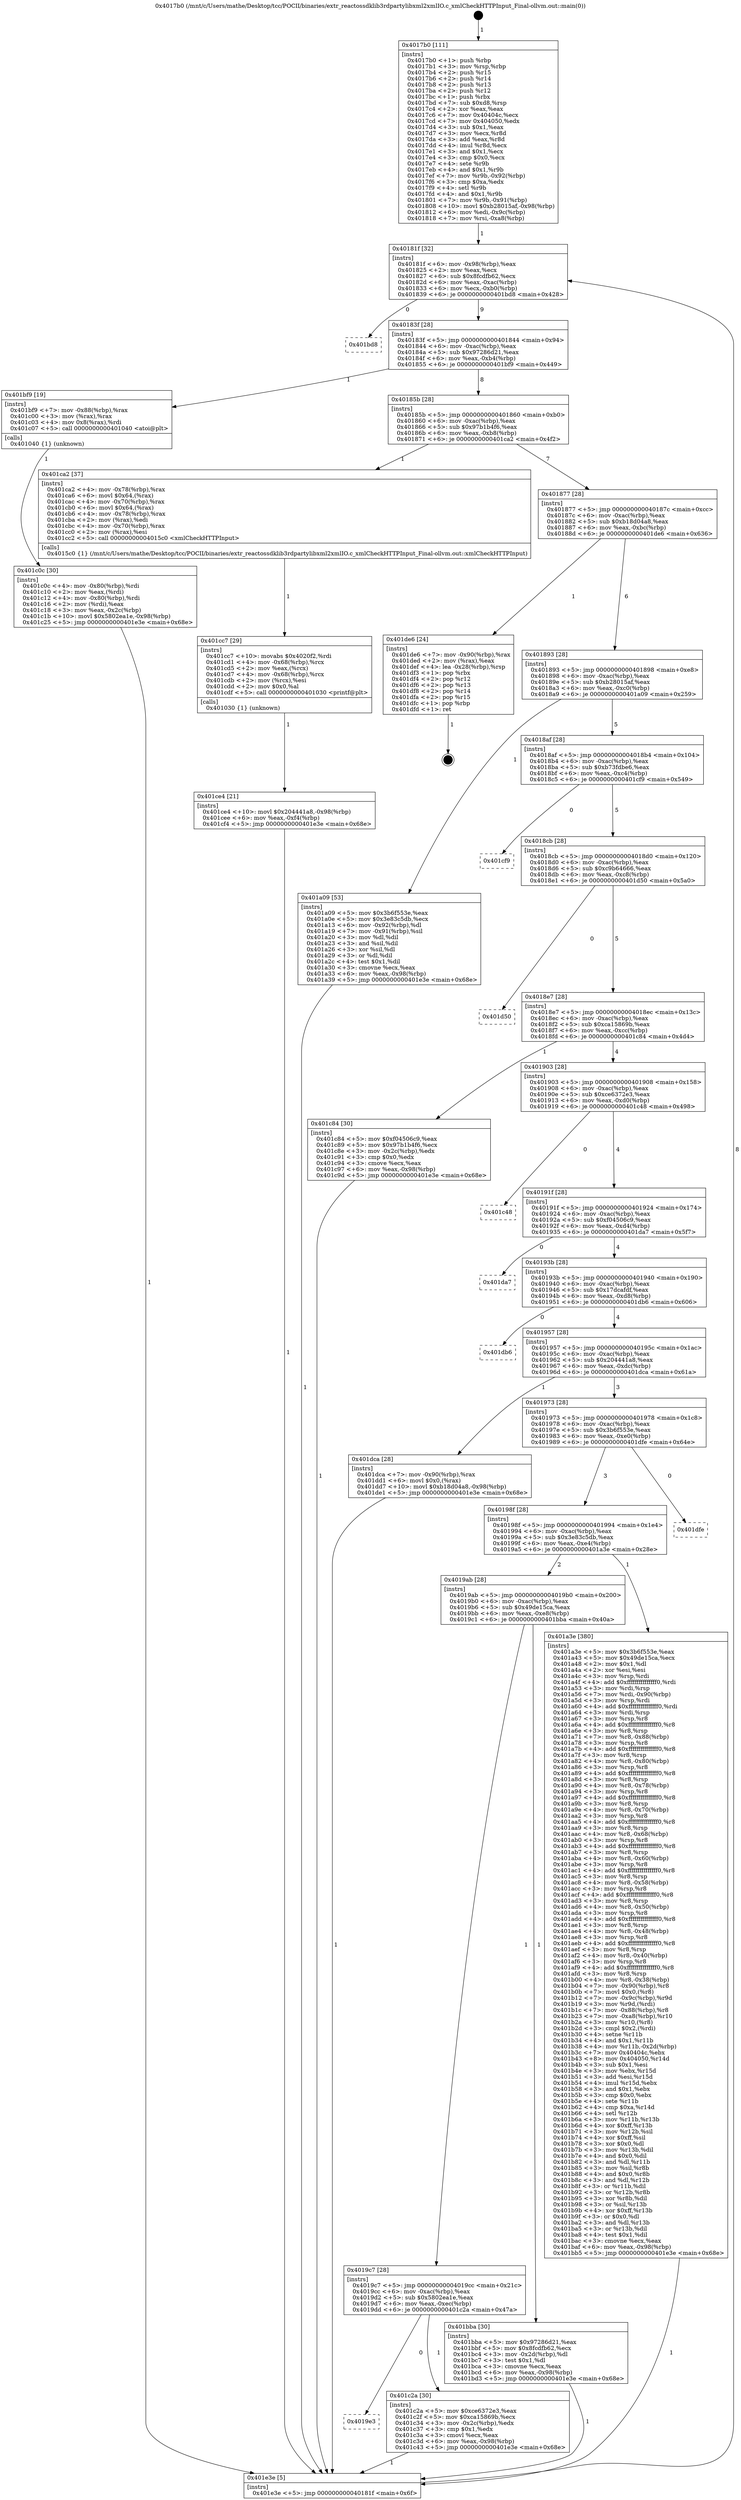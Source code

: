 digraph "0x4017b0" {
  label = "0x4017b0 (/mnt/c/Users/mathe/Desktop/tcc/POCII/binaries/extr_reactossdklib3rdpartylibxml2xmlIO.c_xmlCheckHTTPInput_Final-ollvm.out::main(0))"
  labelloc = "t"
  node[shape=record]

  Entry [label="",width=0.3,height=0.3,shape=circle,fillcolor=black,style=filled]
  "0x40181f" [label="{
     0x40181f [32]\l
     | [instrs]\l
     &nbsp;&nbsp;0x40181f \<+6\>: mov -0x98(%rbp),%eax\l
     &nbsp;&nbsp;0x401825 \<+2\>: mov %eax,%ecx\l
     &nbsp;&nbsp;0x401827 \<+6\>: sub $0x8fcdfb62,%ecx\l
     &nbsp;&nbsp;0x40182d \<+6\>: mov %eax,-0xac(%rbp)\l
     &nbsp;&nbsp;0x401833 \<+6\>: mov %ecx,-0xb0(%rbp)\l
     &nbsp;&nbsp;0x401839 \<+6\>: je 0000000000401bd8 \<main+0x428\>\l
  }"]
  "0x401bd8" [label="{
     0x401bd8\l
  }", style=dashed]
  "0x40183f" [label="{
     0x40183f [28]\l
     | [instrs]\l
     &nbsp;&nbsp;0x40183f \<+5\>: jmp 0000000000401844 \<main+0x94\>\l
     &nbsp;&nbsp;0x401844 \<+6\>: mov -0xac(%rbp),%eax\l
     &nbsp;&nbsp;0x40184a \<+5\>: sub $0x97286d21,%eax\l
     &nbsp;&nbsp;0x40184f \<+6\>: mov %eax,-0xb4(%rbp)\l
     &nbsp;&nbsp;0x401855 \<+6\>: je 0000000000401bf9 \<main+0x449\>\l
  }"]
  Exit [label="",width=0.3,height=0.3,shape=circle,fillcolor=black,style=filled,peripheries=2]
  "0x401bf9" [label="{
     0x401bf9 [19]\l
     | [instrs]\l
     &nbsp;&nbsp;0x401bf9 \<+7\>: mov -0x88(%rbp),%rax\l
     &nbsp;&nbsp;0x401c00 \<+3\>: mov (%rax),%rax\l
     &nbsp;&nbsp;0x401c03 \<+4\>: mov 0x8(%rax),%rdi\l
     &nbsp;&nbsp;0x401c07 \<+5\>: call 0000000000401040 \<atoi@plt\>\l
     | [calls]\l
     &nbsp;&nbsp;0x401040 \{1\} (unknown)\l
  }"]
  "0x40185b" [label="{
     0x40185b [28]\l
     | [instrs]\l
     &nbsp;&nbsp;0x40185b \<+5\>: jmp 0000000000401860 \<main+0xb0\>\l
     &nbsp;&nbsp;0x401860 \<+6\>: mov -0xac(%rbp),%eax\l
     &nbsp;&nbsp;0x401866 \<+5\>: sub $0x97b1b4f6,%eax\l
     &nbsp;&nbsp;0x40186b \<+6\>: mov %eax,-0xb8(%rbp)\l
     &nbsp;&nbsp;0x401871 \<+6\>: je 0000000000401ca2 \<main+0x4f2\>\l
  }"]
  "0x401ce4" [label="{
     0x401ce4 [21]\l
     | [instrs]\l
     &nbsp;&nbsp;0x401ce4 \<+10\>: movl $0x204441a8,-0x98(%rbp)\l
     &nbsp;&nbsp;0x401cee \<+6\>: mov %eax,-0xf4(%rbp)\l
     &nbsp;&nbsp;0x401cf4 \<+5\>: jmp 0000000000401e3e \<main+0x68e\>\l
  }"]
  "0x401ca2" [label="{
     0x401ca2 [37]\l
     | [instrs]\l
     &nbsp;&nbsp;0x401ca2 \<+4\>: mov -0x78(%rbp),%rax\l
     &nbsp;&nbsp;0x401ca6 \<+6\>: movl $0x64,(%rax)\l
     &nbsp;&nbsp;0x401cac \<+4\>: mov -0x70(%rbp),%rax\l
     &nbsp;&nbsp;0x401cb0 \<+6\>: movl $0x64,(%rax)\l
     &nbsp;&nbsp;0x401cb6 \<+4\>: mov -0x78(%rbp),%rax\l
     &nbsp;&nbsp;0x401cba \<+2\>: mov (%rax),%edi\l
     &nbsp;&nbsp;0x401cbc \<+4\>: mov -0x70(%rbp),%rax\l
     &nbsp;&nbsp;0x401cc0 \<+2\>: mov (%rax),%esi\l
     &nbsp;&nbsp;0x401cc2 \<+5\>: call 00000000004015c0 \<xmlCheckHTTPInput\>\l
     | [calls]\l
     &nbsp;&nbsp;0x4015c0 \{1\} (/mnt/c/Users/mathe/Desktop/tcc/POCII/binaries/extr_reactossdklib3rdpartylibxml2xmlIO.c_xmlCheckHTTPInput_Final-ollvm.out::xmlCheckHTTPInput)\l
  }"]
  "0x401877" [label="{
     0x401877 [28]\l
     | [instrs]\l
     &nbsp;&nbsp;0x401877 \<+5\>: jmp 000000000040187c \<main+0xcc\>\l
     &nbsp;&nbsp;0x40187c \<+6\>: mov -0xac(%rbp),%eax\l
     &nbsp;&nbsp;0x401882 \<+5\>: sub $0xb18d04a8,%eax\l
     &nbsp;&nbsp;0x401887 \<+6\>: mov %eax,-0xbc(%rbp)\l
     &nbsp;&nbsp;0x40188d \<+6\>: je 0000000000401de6 \<main+0x636\>\l
  }"]
  "0x401cc7" [label="{
     0x401cc7 [29]\l
     | [instrs]\l
     &nbsp;&nbsp;0x401cc7 \<+10\>: movabs $0x4020f2,%rdi\l
     &nbsp;&nbsp;0x401cd1 \<+4\>: mov -0x68(%rbp),%rcx\l
     &nbsp;&nbsp;0x401cd5 \<+2\>: mov %eax,(%rcx)\l
     &nbsp;&nbsp;0x401cd7 \<+4\>: mov -0x68(%rbp),%rcx\l
     &nbsp;&nbsp;0x401cdb \<+2\>: mov (%rcx),%esi\l
     &nbsp;&nbsp;0x401cdd \<+2\>: mov $0x0,%al\l
     &nbsp;&nbsp;0x401cdf \<+5\>: call 0000000000401030 \<printf@plt\>\l
     | [calls]\l
     &nbsp;&nbsp;0x401030 \{1\} (unknown)\l
  }"]
  "0x401de6" [label="{
     0x401de6 [24]\l
     | [instrs]\l
     &nbsp;&nbsp;0x401de6 \<+7\>: mov -0x90(%rbp),%rax\l
     &nbsp;&nbsp;0x401ded \<+2\>: mov (%rax),%eax\l
     &nbsp;&nbsp;0x401def \<+4\>: lea -0x28(%rbp),%rsp\l
     &nbsp;&nbsp;0x401df3 \<+1\>: pop %rbx\l
     &nbsp;&nbsp;0x401df4 \<+2\>: pop %r12\l
     &nbsp;&nbsp;0x401df6 \<+2\>: pop %r13\l
     &nbsp;&nbsp;0x401df8 \<+2\>: pop %r14\l
     &nbsp;&nbsp;0x401dfa \<+2\>: pop %r15\l
     &nbsp;&nbsp;0x401dfc \<+1\>: pop %rbp\l
     &nbsp;&nbsp;0x401dfd \<+1\>: ret\l
  }"]
  "0x401893" [label="{
     0x401893 [28]\l
     | [instrs]\l
     &nbsp;&nbsp;0x401893 \<+5\>: jmp 0000000000401898 \<main+0xe8\>\l
     &nbsp;&nbsp;0x401898 \<+6\>: mov -0xac(%rbp),%eax\l
     &nbsp;&nbsp;0x40189e \<+5\>: sub $0xb28015af,%eax\l
     &nbsp;&nbsp;0x4018a3 \<+6\>: mov %eax,-0xc0(%rbp)\l
     &nbsp;&nbsp;0x4018a9 \<+6\>: je 0000000000401a09 \<main+0x259\>\l
  }"]
  "0x4019e3" [label="{
     0x4019e3\l
  }", style=dashed]
  "0x401a09" [label="{
     0x401a09 [53]\l
     | [instrs]\l
     &nbsp;&nbsp;0x401a09 \<+5\>: mov $0x3b6f553e,%eax\l
     &nbsp;&nbsp;0x401a0e \<+5\>: mov $0x3e83c5db,%ecx\l
     &nbsp;&nbsp;0x401a13 \<+6\>: mov -0x92(%rbp),%dl\l
     &nbsp;&nbsp;0x401a19 \<+7\>: mov -0x91(%rbp),%sil\l
     &nbsp;&nbsp;0x401a20 \<+3\>: mov %dl,%dil\l
     &nbsp;&nbsp;0x401a23 \<+3\>: and %sil,%dil\l
     &nbsp;&nbsp;0x401a26 \<+3\>: xor %sil,%dl\l
     &nbsp;&nbsp;0x401a29 \<+3\>: or %dl,%dil\l
     &nbsp;&nbsp;0x401a2c \<+4\>: test $0x1,%dil\l
     &nbsp;&nbsp;0x401a30 \<+3\>: cmovne %ecx,%eax\l
     &nbsp;&nbsp;0x401a33 \<+6\>: mov %eax,-0x98(%rbp)\l
     &nbsp;&nbsp;0x401a39 \<+5\>: jmp 0000000000401e3e \<main+0x68e\>\l
  }"]
  "0x4018af" [label="{
     0x4018af [28]\l
     | [instrs]\l
     &nbsp;&nbsp;0x4018af \<+5\>: jmp 00000000004018b4 \<main+0x104\>\l
     &nbsp;&nbsp;0x4018b4 \<+6\>: mov -0xac(%rbp),%eax\l
     &nbsp;&nbsp;0x4018ba \<+5\>: sub $0xb73fdbe6,%eax\l
     &nbsp;&nbsp;0x4018bf \<+6\>: mov %eax,-0xc4(%rbp)\l
     &nbsp;&nbsp;0x4018c5 \<+6\>: je 0000000000401cf9 \<main+0x549\>\l
  }"]
  "0x401e3e" [label="{
     0x401e3e [5]\l
     | [instrs]\l
     &nbsp;&nbsp;0x401e3e \<+5\>: jmp 000000000040181f \<main+0x6f\>\l
  }"]
  "0x4017b0" [label="{
     0x4017b0 [111]\l
     | [instrs]\l
     &nbsp;&nbsp;0x4017b0 \<+1\>: push %rbp\l
     &nbsp;&nbsp;0x4017b1 \<+3\>: mov %rsp,%rbp\l
     &nbsp;&nbsp;0x4017b4 \<+2\>: push %r15\l
     &nbsp;&nbsp;0x4017b6 \<+2\>: push %r14\l
     &nbsp;&nbsp;0x4017b8 \<+2\>: push %r13\l
     &nbsp;&nbsp;0x4017ba \<+2\>: push %r12\l
     &nbsp;&nbsp;0x4017bc \<+1\>: push %rbx\l
     &nbsp;&nbsp;0x4017bd \<+7\>: sub $0xd8,%rsp\l
     &nbsp;&nbsp;0x4017c4 \<+2\>: xor %eax,%eax\l
     &nbsp;&nbsp;0x4017c6 \<+7\>: mov 0x40404c,%ecx\l
     &nbsp;&nbsp;0x4017cd \<+7\>: mov 0x404050,%edx\l
     &nbsp;&nbsp;0x4017d4 \<+3\>: sub $0x1,%eax\l
     &nbsp;&nbsp;0x4017d7 \<+3\>: mov %ecx,%r8d\l
     &nbsp;&nbsp;0x4017da \<+3\>: add %eax,%r8d\l
     &nbsp;&nbsp;0x4017dd \<+4\>: imul %r8d,%ecx\l
     &nbsp;&nbsp;0x4017e1 \<+3\>: and $0x1,%ecx\l
     &nbsp;&nbsp;0x4017e4 \<+3\>: cmp $0x0,%ecx\l
     &nbsp;&nbsp;0x4017e7 \<+4\>: sete %r9b\l
     &nbsp;&nbsp;0x4017eb \<+4\>: and $0x1,%r9b\l
     &nbsp;&nbsp;0x4017ef \<+7\>: mov %r9b,-0x92(%rbp)\l
     &nbsp;&nbsp;0x4017f6 \<+3\>: cmp $0xa,%edx\l
     &nbsp;&nbsp;0x4017f9 \<+4\>: setl %r9b\l
     &nbsp;&nbsp;0x4017fd \<+4\>: and $0x1,%r9b\l
     &nbsp;&nbsp;0x401801 \<+7\>: mov %r9b,-0x91(%rbp)\l
     &nbsp;&nbsp;0x401808 \<+10\>: movl $0xb28015af,-0x98(%rbp)\l
     &nbsp;&nbsp;0x401812 \<+6\>: mov %edi,-0x9c(%rbp)\l
     &nbsp;&nbsp;0x401818 \<+7\>: mov %rsi,-0xa8(%rbp)\l
  }"]
  "0x401c2a" [label="{
     0x401c2a [30]\l
     | [instrs]\l
     &nbsp;&nbsp;0x401c2a \<+5\>: mov $0xce6372e3,%eax\l
     &nbsp;&nbsp;0x401c2f \<+5\>: mov $0xca15869b,%ecx\l
     &nbsp;&nbsp;0x401c34 \<+3\>: mov -0x2c(%rbp),%edx\l
     &nbsp;&nbsp;0x401c37 \<+3\>: cmp $0x1,%edx\l
     &nbsp;&nbsp;0x401c3a \<+3\>: cmovl %ecx,%eax\l
     &nbsp;&nbsp;0x401c3d \<+6\>: mov %eax,-0x98(%rbp)\l
     &nbsp;&nbsp;0x401c43 \<+5\>: jmp 0000000000401e3e \<main+0x68e\>\l
  }"]
  "0x401cf9" [label="{
     0x401cf9\l
  }", style=dashed]
  "0x4018cb" [label="{
     0x4018cb [28]\l
     | [instrs]\l
     &nbsp;&nbsp;0x4018cb \<+5\>: jmp 00000000004018d0 \<main+0x120\>\l
     &nbsp;&nbsp;0x4018d0 \<+6\>: mov -0xac(%rbp),%eax\l
     &nbsp;&nbsp;0x4018d6 \<+5\>: sub $0xc9b64666,%eax\l
     &nbsp;&nbsp;0x4018db \<+6\>: mov %eax,-0xc8(%rbp)\l
     &nbsp;&nbsp;0x4018e1 \<+6\>: je 0000000000401d50 \<main+0x5a0\>\l
  }"]
  "0x401c0c" [label="{
     0x401c0c [30]\l
     | [instrs]\l
     &nbsp;&nbsp;0x401c0c \<+4\>: mov -0x80(%rbp),%rdi\l
     &nbsp;&nbsp;0x401c10 \<+2\>: mov %eax,(%rdi)\l
     &nbsp;&nbsp;0x401c12 \<+4\>: mov -0x80(%rbp),%rdi\l
     &nbsp;&nbsp;0x401c16 \<+2\>: mov (%rdi),%eax\l
     &nbsp;&nbsp;0x401c18 \<+3\>: mov %eax,-0x2c(%rbp)\l
     &nbsp;&nbsp;0x401c1b \<+10\>: movl $0x5802ea1e,-0x98(%rbp)\l
     &nbsp;&nbsp;0x401c25 \<+5\>: jmp 0000000000401e3e \<main+0x68e\>\l
  }"]
  "0x401d50" [label="{
     0x401d50\l
  }", style=dashed]
  "0x4018e7" [label="{
     0x4018e7 [28]\l
     | [instrs]\l
     &nbsp;&nbsp;0x4018e7 \<+5\>: jmp 00000000004018ec \<main+0x13c\>\l
     &nbsp;&nbsp;0x4018ec \<+6\>: mov -0xac(%rbp),%eax\l
     &nbsp;&nbsp;0x4018f2 \<+5\>: sub $0xca15869b,%eax\l
     &nbsp;&nbsp;0x4018f7 \<+6\>: mov %eax,-0xcc(%rbp)\l
     &nbsp;&nbsp;0x4018fd \<+6\>: je 0000000000401c84 \<main+0x4d4\>\l
  }"]
  "0x4019c7" [label="{
     0x4019c7 [28]\l
     | [instrs]\l
     &nbsp;&nbsp;0x4019c7 \<+5\>: jmp 00000000004019cc \<main+0x21c\>\l
     &nbsp;&nbsp;0x4019cc \<+6\>: mov -0xac(%rbp),%eax\l
     &nbsp;&nbsp;0x4019d2 \<+5\>: sub $0x5802ea1e,%eax\l
     &nbsp;&nbsp;0x4019d7 \<+6\>: mov %eax,-0xec(%rbp)\l
     &nbsp;&nbsp;0x4019dd \<+6\>: je 0000000000401c2a \<main+0x47a\>\l
  }"]
  "0x401c84" [label="{
     0x401c84 [30]\l
     | [instrs]\l
     &nbsp;&nbsp;0x401c84 \<+5\>: mov $0xf04506c9,%eax\l
     &nbsp;&nbsp;0x401c89 \<+5\>: mov $0x97b1b4f6,%ecx\l
     &nbsp;&nbsp;0x401c8e \<+3\>: mov -0x2c(%rbp),%edx\l
     &nbsp;&nbsp;0x401c91 \<+3\>: cmp $0x0,%edx\l
     &nbsp;&nbsp;0x401c94 \<+3\>: cmove %ecx,%eax\l
     &nbsp;&nbsp;0x401c97 \<+6\>: mov %eax,-0x98(%rbp)\l
     &nbsp;&nbsp;0x401c9d \<+5\>: jmp 0000000000401e3e \<main+0x68e\>\l
  }"]
  "0x401903" [label="{
     0x401903 [28]\l
     | [instrs]\l
     &nbsp;&nbsp;0x401903 \<+5\>: jmp 0000000000401908 \<main+0x158\>\l
     &nbsp;&nbsp;0x401908 \<+6\>: mov -0xac(%rbp),%eax\l
     &nbsp;&nbsp;0x40190e \<+5\>: sub $0xce6372e3,%eax\l
     &nbsp;&nbsp;0x401913 \<+6\>: mov %eax,-0xd0(%rbp)\l
     &nbsp;&nbsp;0x401919 \<+6\>: je 0000000000401c48 \<main+0x498\>\l
  }"]
  "0x401bba" [label="{
     0x401bba [30]\l
     | [instrs]\l
     &nbsp;&nbsp;0x401bba \<+5\>: mov $0x97286d21,%eax\l
     &nbsp;&nbsp;0x401bbf \<+5\>: mov $0x8fcdfb62,%ecx\l
     &nbsp;&nbsp;0x401bc4 \<+3\>: mov -0x2d(%rbp),%dl\l
     &nbsp;&nbsp;0x401bc7 \<+3\>: test $0x1,%dl\l
     &nbsp;&nbsp;0x401bca \<+3\>: cmovne %ecx,%eax\l
     &nbsp;&nbsp;0x401bcd \<+6\>: mov %eax,-0x98(%rbp)\l
     &nbsp;&nbsp;0x401bd3 \<+5\>: jmp 0000000000401e3e \<main+0x68e\>\l
  }"]
  "0x401c48" [label="{
     0x401c48\l
  }", style=dashed]
  "0x40191f" [label="{
     0x40191f [28]\l
     | [instrs]\l
     &nbsp;&nbsp;0x40191f \<+5\>: jmp 0000000000401924 \<main+0x174\>\l
     &nbsp;&nbsp;0x401924 \<+6\>: mov -0xac(%rbp),%eax\l
     &nbsp;&nbsp;0x40192a \<+5\>: sub $0xf04506c9,%eax\l
     &nbsp;&nbsp;0x40192f \<+6\>: mov %eax,-0xd4(%rbp)\l
     &nbsp;&nbsp;0x401935 \<+6\>: je 0000000000401da7 \<main+0x5f7\>\l
  }"]
  "0x4019ab" [label="{
     0x4019ab [28]\l
     | [instrs]\l
     &nbsp;&nbsp;0x4019ab \<+5\>: jmp 00000000004019b0 \<main+0x200\>\l
     &nbsp;&nbsp;0x4019b0 \<+6\>: mov -0xac(%rbp),%eax\l
     &nbsp;&nbsp;0x4019b6 \<+5\>: sub $0x49de15ca,%eax\l
     &nbsp;&nbsp;0x4019bb \<+6\>: mov %eax,-0xe8(%rbp)\l
     &nbsp;&nbsp;0x4019c1 \<+6\>: je 0000000000401bba \<main+0x40a\>\l
  }"]
  "0x401da7" [label="{
     0x401da7\l
  }", style=dashed]
  "0x40193b" [label="{
     0x40193b [28]\l
     | [instrs]\l
     &nbsp;&nbsp;0x40193b \<+5\>: jmp 0000000000401940 \<main+0x190\>\l
     &nbsp;&nbsp;0x401940 \<+6\>: mov -0xac(%rbp),%eax\l
     &nbsp;&nbsp;0x401946 \<+5\>: sub $0x17dcafdf,%eax\l
     &nbsp;&nbsp;0x40194b \<+6\>: mov %eax,-0xd8(%rbp)\l
     &nbsp;&nbsp;0x401951 \<+6\>: je 0000000000401db6 \<main+0x606\>\l
  }"]
  "0x401a3e" [label="{
     0x401a3e [380]\l
     | [instrs]\l
     &nbsp;&nbsp;0x401a3e \<+5\>: mov $0x3b6f553e,%eax\l
     &nbsp;&nbsp;0x401a43 \<+5\>: mov $0x49de15ca,%ecx\l
     &nbsp;&nbsp;0x401a48 \<+2\>: mov $0x1,%dl\l
     &nbsp;&nbsp;0x401a4a \<+2\>: xor %esi,%esi\l
     &nbsp;&nbsp;0x401a4c \<+3\>: mov %rsp,%rdi\l
     &nbsp;&nbsp;0x401a4f \<+4\>: add $0xfffffffffffffff0,%rdi\l
     &nbsp;&nbsp;0x401a53 \<+3\>: mov %rdi,%rsp\l
     &nbsp;&nbsp;0x401a56 \<+7\>: mov %rdi,-0x90(%rbp)\l
     &nbsp;&nbsp;0x401a5d \<+3\>: mov %rsp,%rdi\l
     &nbsp;&nbsp;0x401a60 \<+4\>: add $0xfffffffffffffff0,%rdi\l
     &nbsp;&nbsp;0x401a64 \<+3\>: mov %rdi,%rsp\l
     &nbsp;&nbsp;0x401a67 \<+3\>: mov %rsp,%r8\l
     &nbsp;&nbsp;0x401a6a \<+4\>: add $0xfffffffffffffff0,%r8\l
     &nbsp;&nbsp;0x401a6e \<+3\>: mov %r8,%rsp\l
     &nbsp;&nbsp;0x401a71 \<+7\>: mov %r8,-0x88(%rbp)\l
     &nbsp;&nbsp;0x401a78 \<+3\>: mov %rsp,%r8\l
     &nbsp;&nbsp;0x401a7b \<+4\>: add $0xfffffffffffffff0,%r8\l
     &nbsp;&nbsp;0x401a7f \<+3\>: mov %r8,%rsp\l
     &nbsp;&nbsp;0x401a82 \<+4\>: mov %r8,-0x80(%rbp)\l
     &nbsp;&nbsp;0x401a86 \<+3\>: mov %rsp,%r8\l
     &nbsp;&nbsp;0x401a89 \<+4\>: add $0xfffffffffffffff0,%r8\l
     &nbsp;&nbsp;0x401a8d \<+3\>: mov %r8,%rsp\l
     &nbsp;&nbsp;0x401a90 \<+4\>: mov %r8,-0x78(%rbp)\l
     &nbsp;&nbsp;0x401a94 \<+3\>: mov %rsp,%r8\l
     &nbsp;&nbsp;0x401a97 \<+4\>: add $0xfffffffffffffff0,%r8\l
     &nbsp;&nbsp;0x401a9b \<+3\>: mov %r8,%rsp\l
     &nbsp;&nbsp;0x401a9e \<+4\>: mov %r8,-0x70(%rbp)\l
     &nbsp;&nbsp;0x401aa2 \<+3\>: mov %rsp,%r8\l
     &nbsp;&nbsp;0x401aa5 \<+4\>: add $0xfffffffffffffff0,%r8\l
     &nbsp;&nbsp;0x401aa9 \<+3\>: mov %r8,%rsp\l
     &nbsp;&nbsp;0x401aac \<+4\>: mov %r8,-0x68(%rbp)\l
     &nbsp;&nbsp;0x401ab0 \<+3\>: mov %rsp,%r8\l
     &nbsp;&nbsp;0x401ab3 \<+4\>: add $0xfffffffffffffff0,%r8\l
     &nbsp;&nbsp;0x401ab7 \<+3\>: mov %r8,%rsp\l
     &nbsp;&nbsp;0x401aba \<+4\>: mov %r8,-0x60(%rbp)\l
     &nbsp;&nbsp;0x401abe \<+3\>: mov %rsp,%r8\l
     &nbsp;&nbsp;0x401ac1 \<+4\>: add $0xfffffffffffffff0,%r8\l
     &nbsp;&nbsp;0x401ac5 \<+3\>: mov %r8,%rsp\l
     &nbsp;&nbsp;0x401ac8 \<+4\>: mov %r8,-0x58(%rbp)\l
     &nbsp;&nbsp;0x401acc \<+3\>: mov %rsp,%r8\l
     &nbsp;&nbsp;0x401acf \<+4\>: add $0xfffffffffffffff0,%r8\l
     &nbsp;&nbsp;0x401ad3 \<+3\>: mov %r8,%rsp\l
     &nbsp;&nbsp;0x401ad6 \<+4\>: mov %r8,-0x50(%rbp)\l
     &nbsp;&nbsp;0x401ada \<+3\>: mov %rsp,%r8\l
     &nbsp;&nbsp;0x401add \<+4\>: add $0xfffffffffffffff0,%r8\l
     &nbsp;&nbsp;0x401ae1 \<+3\>: mov %r8,%rsp\l
     &nbsp;&nbsp;0x401ae4 \<+4\>: mov %r8,-0x48(%rbp)\l
     &nbsp;&nbsp;0x401ae8 \<+3\>: mov %rsp,%r8\l
     &nbsp;&nbsp;0x401aeb \<+4\>: add $0xfffffffffffffff0,%r8\l
     &nbsp;&nbsp;0x401aef \<+3\>: mov %r8,%rsp\l
     &nbsp;&nbsp;0x401af2 \<+4\>: mov %r8,-0x40(%rbp)\l
     &nbsp;&nbsp;0x401af6 \<+3\>: mov %rsp,%r8\l
     &nbsp;&nbsp;0x401af9 \<+4\>: add $0xfffffffffffffff0,%r8\l
     &nbsp;&nbsp;0x401afd \<+3\>: mov %r8,%rsp\l
     &nbsp;&nbsp;0x401b00 \<+4\>: mov %r8,-0x38(%rbp)\l
     &nbsp;&nbsp;0x401b04 \<+7\>: mov -0x90(%rbp),%r8\l
     &nbsp;&nbsp;0x401b0b \<+7\>: movl $0x0,(%r8)\l
     &nbsp;&nbsp;0x401b12 \<+7\>: mov -0x9c(%rbp),%r9d\l
     &nbsp;&nbsp;0x401b19 \<+3\>: mov %r9d,(%rdi)\l
     &nbsp;&nbsp;0x401b1c \<+7\>: mov -0x88(%rbp),%r8\l
     &nbsp;&nbsp;0x401b23 \<+7\>: mov -0xa8(%rbp),%r10\l
     &nbsp;&nbsp;0x401b2a \<+3\>: mov %r10,(%r8)\l
     &nbsp;&nbsp;0x401b2d \<+3\>: cmpl $0x2,(%rdi)\l
     &nbsp;&nbsp;0x401b30 \<+4\>: setne %r11b\l
     &nbsp;&nbsp;0x401b34 \<+4\>: and $0x1,%r11b\l
     &nbsp;&nbsp;0x401b38 \<+4\>: mov %r11b,-0x2d(%rbp)\l
     &nbsp;&nbsp;0x401b3c \<+7\>: mov 0x40404c,%ebx\l
     &nbsp;&nbsp;0x401b43 \<+8\>: mov 0x404050,%r14d\l
     &nbsp;&nbsp;0x401b4b \<+3\>: sub $0x1,%esi\l
     &nbsp;&nbsp;0x401b4e \<+3\>: mov %ebx,%r15d\l
     &nbsp;&nbsp;0x401b51 \<+3\>: add %esi,%r15d\l
     &nbsp;&nbsp;0x401b54 \<+4\>: imul %r15d,%ebx\l
     &nbsp;&nbsp;0x401b58 \<+3\>: and $0x1,%ebx\l
     &nbsp;&nbsp;0x401b5b \<+3\>: cmp $0x0,%ebx\l
     &nbsp;&nbsp;0x401b5e \<+4\>: sete %r11b\l
     &nbsp;&nbsp;0x401b62 \<+4\>: cmp $0xa,%r14d\l
     &nbsp;&nbsp;0x401b66 \<+4\>: setl %r12b\l
     &nbsp;&nbsp;0x401b6a \<+3\>: mov %r11b,%r13b\l
     &nbsp;&nbsp;0x401b6d \<+4\>: xor $0xff,%r13b\l
     &nbsp;&nbsp;0x401b71 \<+3\>: mov %r12b,%sil\l
     &nbsp;&nbsp;0x401b74 \<+4\>: xor $0xff,%sil\l
     &nbsp;&nbsp;0x401b78 \<+3\>: xor $0x0,%dl\l
     &nbsp;&nbsp;0x401b7b \<+3\>: mov %r13b,%dil\l
     &nbsp;&nbsp;0x401b7e \<+4\>: and $0x0,%dil\l
     &nbsp;&nbsp;0x401b82 \<+3\>: and %dl,%r11b\l
     &nbsp;&nbsp;0x401b85 \<+3\>: mov %sil,%r8b\l
     &nbsp;&nbsp;0x401b88 \<+4\>: and $0x0,%r8b\l
     &nbsp;&nbsp;0x401b8c \<+3\>: and %dl,%r12b\l
     &nbsp;&nbsp;0x401b8f \<+3\>: or %r11b,%dil\l
     &nbsp;&nbsp;0x401b92 \<+3\>: or %r12b,%r8b\l
     &nbsp;&nbsp;0x401b95 \<+3\>: xor %r8b,%dil\l
     &nbsp;&nbsp;0x401b98 \<+3\>: or %sil,%r13b\l
     &nbsp;&nbsp;0x401b9b \<+4\>: xor $0xff,%r13b\l
     &nbsp;&nbsp;0x401b9f \<+3\>: or $0x0,%dl\l
     &nbsp;&nbsp;0x401ba2 \<+3\>: and %dl,%r13b\l
     &nbsp;&nbsp;0x401ba5 \<+3\>: or %r13b,%dil\l
     &nbsp;&nbsp;0x401ba8 \<+4\>: test $0x1,%dil\l
     &nbsp;&nbsp;0x401bac \<+3\>: cmovne %ecx,%eax\l
     &nbsp;&nbsp;0x401baf \<+6\>: mov %eax,-0x98(%rbp)\l
     &nbsp;&nbsp;0x401bb5 \<+5\>: jmp 0000000000401e3e \<main+0x68e\>\l
  }"]
  "0x401db6" [label="{
     0x401db6\l
  }", style=dashed]
  "0x401957" [label="{
     0x401957 [28]\l
     | [instrs]\l
     &nbsp;&nbsp;0x401957 \<+5\>: jmp 000000000040195c \<main+0x1ac\>\l
     &nbsp;&nbsp;0x40195c \<+6\>: mov -0xac(%rbp),%eax\l
     &nbsp;&nbsp;0x401962 \<+5\>: sub $0x204441a8,%eax\l
     &nbsp;&nbsp;0x401967 \<+6\>: mov %eax,-0xdc(%rbp)\l
     &nbsp;&nbsp;0x40196d \<+6\>: je 0000000000401dca \<main+0x61a\>\l
  }"]
  "0x40198f" [label="{
     0x40198f [28]\l
     | [instrs]\l
     &nbsp;&nbsp;0x40198f \<+5\>: jmp 0000000000401994 \<main+0x1e4\>\l
     &nbsp;&nbsp;0x401994 \<+6\>: mov -0xac(%rbp),%eax\l
     &nbsp;&nbsp;0x40199a \<+5\>: sub $0x3e83c5db,%eax\l
     &nbsp;&nbsp;0x40199f \<+6\>: mov %eax,-0xe4(%rbp)\l
     &nbsp;&nbsp;0x4019a5 \<+6\>: je 0000000000401a3e \<main+0x28e\>\l
  }"]
  "0x401dca" [label="{
     0x401dca [28]\l
     | [instrs]\l
     &nbsp;&nbsp;0x401dca \<+7\>: mov -0x90(%rbp),%rax\l
     &nbsp;&nbsp;0x401dd1 \<+6\>: movl $0x0,(%rax)\l
     &nbsp;&nbsp;0x401dd7 \<+10\>: movl $0xb18d04a8,-0x98(%rbp)\l
     &nbsp;&nbsp;0x401de1 \<+5\>: jmp 0000000000401e3e \<main+0x68e\>\l
  }"]
  "0x401973" [label="{
     0x401973 [28]\l
     | [instrs]\l
     &nbsp;&nbsp;0x401973 \<+5\>: jmp 0000000000401978 \<main+0x1c8\>\l
     &nbsp;&nbsp;0x401978 \<+6\>: mov -0xac(%rbp),%eax\l
     &nbsp;&nbsp;0x40197e \<+5\>: sub $0x3b6f553e,%eax\l
     &nbsp;&nbsp;0x401983 \<+6\>: mov %eax,-0xe0(%rbp)\l
     &nbsp;&nbsp;0x401989 \<+6\>: je 0000000000401dfe \<main+0x64e\>\l
  }"]
  "0x401dfe" [label="{
     0x401dfe\l
  }", style=dashed]
  Entry -> "0x4017b0" [label=" 1"]
  "0x40181f" -> "0x401bd8" [label=" 0"]
  "0x40181f" -> "0x40183f" [label=" 9"]
  "0x401de6" -> Exit [label=" 1"]
  "0x40183f" -> "0x401bf9" [label=" 1"]
  "0x40183f" -> "0x40185b" [label=" 8"]
  "0x401dca" -> "0x401e3e" [label=" 1"]
  "0x40185b" -> "0x401ca2" [label=" 1"]
  "0x40185b" -> "0x401877" [label=" 7"]
  "0x401ce4" -> "0x401e3e" [label=" 1"]
  "0x401877" -> "0x401de6" [label=" 1"]
  "0x401877" -> "0x401893" [label=" 6"]
  "0x401cc7" -> "0x401ce4" [label=" 1"]
  "0x401893" -> "0x401a09" [label=" 1"]
  "0x401893" -> "0x4018af" [label=" 5"]
  "0x401a09" -> "0x401e3e" [label=" 1"]
  "0x4017b0" -> "0x40181f" [label=" 1"]
  "0x401e3e" -> "0x40181f" [label=" 8"]
  "0x401ca2" -> "0x401cc7" [label=" 1"]
  "0x4018af" -> "0x401cf9" [label=" 0"]
  "0x4018af" -> "0x4018cb" [label=" 5"]
  "0x401c84" -> "0x401e3e" [label=" 1"]
  "0x4018cb" -> "0x401d50" [label=" 0"]
  "0x4018cb" -> "0x4018e7" [label=" 5"]
  "0x4019c7" -> "0x4019e3" [label=" 0"]
  "0x4018e7" -> "0x401c84" [label=" 1"]
  "0x4018e7" -> "0x401903" [label=" 4"]
  "0x4019c7" -> "0x401c2a" [label=" 1"]
  "0x401903" -> "0x401c48" [label=" 0"]
  "0x401903" -> "0x40191f" [label=" 4"]
  "0x401c2a" -> "0x401e3e" [label=" 1"]
  "0x40191f" -> "0x401da7" [label=" 0"]
  "0x40191f" -> "0x40193b" [label=" 4"]
  "0x401bba" -> "0x401e3e" [label=" 1"]
  "0x40193b" -> "0x401db6" [label=" 0"]
  "0x40193b" -> "0x401957" [label=" 4"]
  "0x4019ab" -> "0x4019c7" [label=" 1"]
  "0x401957" -> "0x401dca" [label=" 1"]
  "0x401957" -> "0x401973" [label=" 3"]
  "0x401c0c" -> "0x401e3e" [label=" 1"]
  "0x401973" -> "0x401dfe" [label=" 0"]
  "0x401973" -> "0x40198f" [label=" 3"]
  "0x4019ab" -> "0x401bba" [label=" 1"]
  "0x40198f" -> "0x401a3e" [label=" 1"]
  "0x40198f" -> "0x4019ab" [label=" 2"]
  "0x401bf9" -> "0x401c0c" [label=" 1"]
  "0x401a3e" -> "0x401e3e" [label=" 1"]
}
